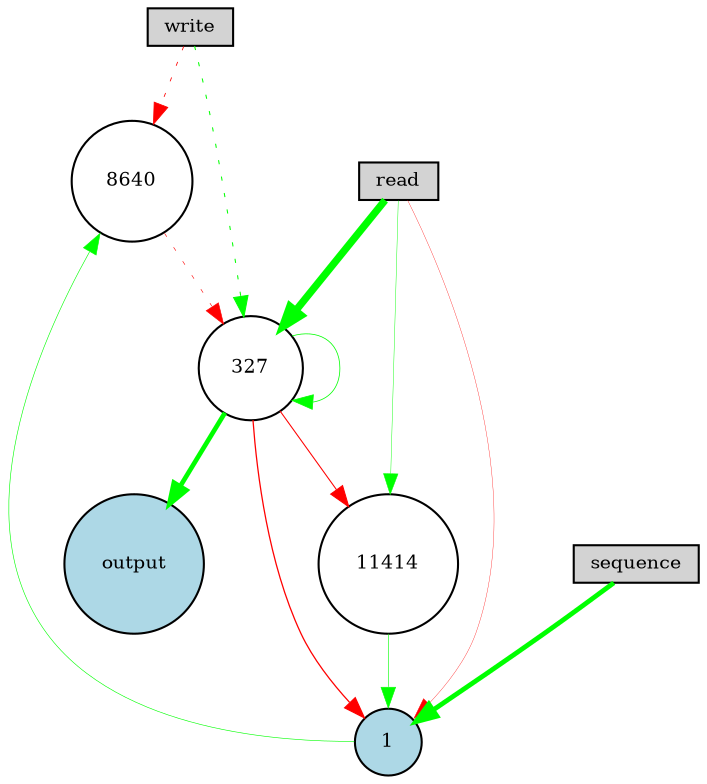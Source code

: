 digraph {
	node [fontsize=9 height=0.2 shape=circle width=0.2]
	write [fillcolor=lightgray shape=box style=filled]
	read [fillcolor=lightgray shape=box style=filled]
	sequence [fillcolor=lightgray shape=box style=filled]
	output [fillcolor=lightblue style=filled]
	1 [fillcolor=lightblue style=filled]
	8640 [fillcolor=white style=filled]
	327 [fillcolor=white style=filled]
	11414 [fillcolor=white style=filled]
	sequence -> 1 [color=green penwidth=2.3149296099618524 style=solid]
	read -> 327 [color=green penwidth=3.5155430490384356 style=solid]
	327 -> output [color=green penwidth=2.2476008394171187 style=solid]
	327 -> 327 [color=green penwidth=0.3691025806728595 style=solid]
	write -> 327 [color=green penwidth=0.4958378803257186 style=dotted]
	write -> 8640 [color=red penwidth=0.39188310589049 style=dotted]
	8640 -> 327 [color=red penwidth=0.28820262366033567 style=dotted]
	327 -> 1 [color=red penwidth=0.6125928221246986 style=solid]
	327 -> 11414 [color=red penwidth=0.5093383239672937 style=solid]
	11414 -> 1 [color=green penwidth=0.2942008448892329 style=solid]
	1 -> 8640 [color=green penwidth=0.28988595974999865 style=solid]
	read -> 1 [color=red penwidth=0.16103735466930247 style=solid]
	read -> 11414 [color=green penwidth=0.2104677743932725 style=solid]
}
